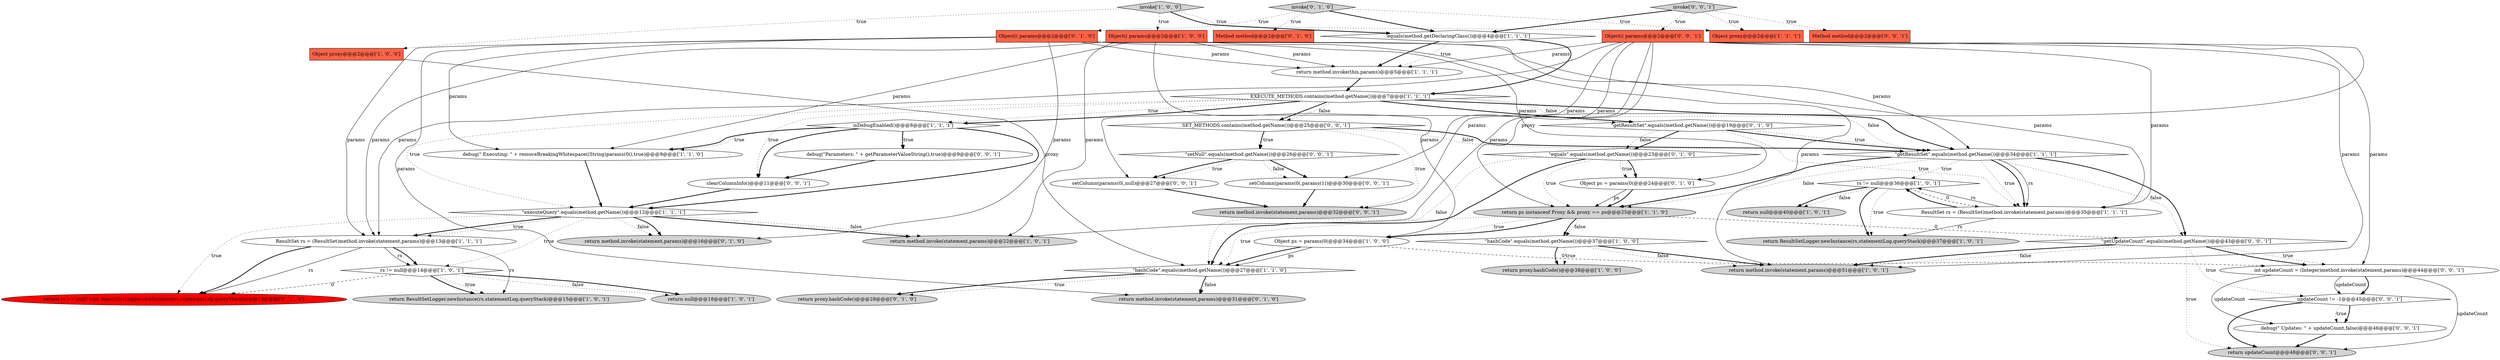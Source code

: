 digraph {
10 [style = filled, label = "invoke['1', '0', '0']", fillcolor = lightgray, shape = diamond image = "AAA0AAABBB1BBB"];
15 [style = filled, label = "\"getResultSet\".equals(method.getName())@@@34@@@['1', '1', '1']", fillcolor = white, shape = diamond image = "AAA0AAABBB1BBB"];
47 [style = filled, label = "clearColumnInfo()@@@11@@@['0', '0', '1']", fillcolor = white, shape = ellipse image = "AAA0AAABBB3BBB"];
4 [style = filled, label = "rs != null@@@36@@@['1', '0', '1']", fillcolor = white, shape = diamond image = "AAA0AAABBB1BBB"];
18 [style = filled, label = ".equals(method.getDeclaringClass())@@@4@@@['1', '1', '1']", fillcolor = white, shape = diamond image = "AAA0AAABBB1BBB"];
28 [style = filled, label = "\"equals\".equals(method.getName())@@@23@@@['0', '1', '0']", fillcolor = white, shape = diamond image = "AAA0AAABBB2BBB"];
13 [style = filled, label = "\"hashCode\".equals(method.getName())@@@27@@@['1', '1', '0']", fillcolor = white, shape = diamond image = "AAA0AAABBB1BBB"];
14 [style = filled, label = "debug(\" Executing: \" + removeBreakingWhitespace((String)params(0(),true)@@@9@@@['1', '1', '0']", fillcolor = white, shape = ellipse image = "AAA0AAABBB1BBB"];
48 [style = filled, label = "\"setNull\".equals(method.getName())@@@26@@@['0', '0', '1']", fillcolor = white, shape = diamond image = "AAA0AAABBB3BBB"];
22 [style = filled, label = "Object ps = params(0(@@@34@@@['1', '0', '0']", fillcolor = white, shape = ellipse image = "AAA0AAABBB1BBB"];
34 [style = filled, label = "invoke['0', '1', '0']", fillcolor = lightgray, shape = diamond image = "AAA0AAABBB2BBB"];
32 [style = filled, label = "Object(( params@@@2@@@['0', '1', '0']", fillcolor = tomato, shape = box image = "AAA0AAABBB2BBB"];
44 [style = filled, label = "debug(\"Parameters: \" + getParameterValueString(),true)@@@9@@@['0', '0', '1']", fillcolor = white, shape = ellipse image = "AAA0AAABBB3BBB"];
2 [style = filled, label = "return null@@@40@@@['1', '0', '1']", fillcolor = lightgray, shape = ellipse image = "AAA0AAABBB1BBB"];
38 [style = filled, label = "Method method@@@2@@@['0', '0', '1']", fillcolor = tomato, shape = box image = "AAA0AAABBB3BBB"];
16 [style = filled, label = "ResultSet rs = (ResultSet)method.invoke(statement,params)@@@13@@@['1', '1', '1']", fillcolor = white, shape = ellipse image = "AAA0AAABBB1BBB"];
29 [style = filled, label = "return method.invoke(statement,params)@@@16@@@['0', '1', '0']", fillcolor = lightgray, shape = ellipse image = "AAA0AAABBB2BBB"];
25 [style = filled, label = "return method.invoke(statement,params)@@@51@@@['1', '0', '1']", fillcolor = lightgray, shape = ellipse image = "AAA0AAABBB1BBB"];
8 [style = filled, label = "isDebugEnabled()@@@8@@@['1', '1', '1']", fillcolor = white, shape = diamond image = "AAA0AAABBB1BBB"];
43 [style = filled, label = "setColumn(params(0(,null)@@@27@@@['0', '0', '1']", fillcolor = white, shape = ellipse image = "AAA0AAABBB3BBB"];
5 [style = filled, label = "Object proxy@@@2@@@['1', '0', '0']", fillcolor = tomato, shape = box image = "AAA0AAABBB1BBB"];
30 [style = filled, label = "\"getResultSet\".equals(method.getName())@@@19@@@['0', '1', '0']", fillcolor = white, shape = diamond image = "AAA0AAABBB2BBB"];
7 [style = filled, label = "rs != null@@@14@@@['1', '0', '1']", fillcolor = white, shape = diamond image = "AAA0AAABBB1BBB"];
36 [style = filled, label = "return method.invoke(statement,params)@@@32@@@['0', '0', '1']", fillcolor = lightgray, shape = ellipse image = "AAA0AAABBB3BBB"];
3 [style = filled, label = "return ps instanceof Proxy && proxy == ps@@@25@@@['1', '1', '0']", fillcolor = lightgray, shape = ellipse image = "AAA0AAABBB1BBB"];
35 [style = filled, label = "Object ps = params(0(@@@24@@@['0', '1', '0']", fillcolor = white, shape = ellipse image = "AAA0AAABBB2BBB"];
45 [style = filled, label = "SET_METHODS.contains(method.getName())@@@25@@@['0', '0', '1']", fillcolor = white, shape = diamond image = "AAA0AAABBB3BBB"];
49 [style = filled, label = "debug(\" Updates: \" + updateCount,false)@@@46@@@['0', '0', '1']", fillcolor = white, shape = ellipse image = "AAA0AAABBB3BBB"];
0 [style = filled, label = "Object(( params@@@2@@@['1', '0', '0']", fillcolor = tomato, shape = box image = "AAA0AAABBB1BBB"];
27 [style = filled, label = "return proxy.hashCode()@@@28@@@['0', '1', '0']", fillcolor = lightgray, shape = ellipse image = "AAA0AAABBB2BBB"];
42 [style = filled, label = "int updateCount = (Integer)method.invoke(statement,params)@@@44@@@['0', '0', '1']", fillcolor = white, shape = ellipse image = "AAA0AAABBB3BBB"];
33 [style = filled, label = "return method.invoke(statement,params)@@@31@@@['0', '1', '0']", fillcolor = lightgray, shape = ellipse image = "AAA0AAABBB2BBB"];
9 [style = filled, label = "return ResultSetLogger.newInstance(rs,statementLog,queryStack)@@@37@@@['1', '0', '1']", fillcolor = lightgray, shape = ellipse image = "AAA0AAABBB1BBB"];
39 [style = filled, label = "\"getUpdateCount\".equals(method.getName())@@@43@@@['0', '0', '1']", fillcolor = white, shape = diamond image = "AAA0AAABBB3BBB"];
11 [style = filled, label = "return proxy.hashCode()@@@38@@@['1', '0', '0']", fillcolor = lightgray, shape = ellipse image = "AAA0AAABBB1BBB"];
6 [style = filled, label = "return method.invoke(this,params)@@@5@@@['1', '1', '1']", fillcolor = white, shape = ellipse image = "AAA0AAABBB1BBB"];
31 [style = filled, label = "Method method@@@2@@@['0', '1', '0']", fillcolor = tomato, shape = box image = "AAA0AAABBB2BBB"];
21 [style = filled, label = "return ResultSetLogger.newInstance(rs,statementLog,queryStack)@@@15@@@['1', '0', '1']", fillcolor = lightgray, shape = ellipse image = "AAA0AAABBB1BBB"];
24 [style = filled, label = "Object proxy@@@2@@@['1', '1', '1']", fillcolor = tomato, shape = box image = "AAA0AAABBB1BBB"];
46 [style = filled, label = "invoke['0', '0', '1']", fillcolor = lightgray, shape = diamond image = "AAA0AAABBB3BBB"];
26 [style = filled, label = "return rs == null? null: ResultSetLogger.newInstance(rs,statementLog,queryStack)@@@13@@@['0', '1', '0']", fillcolor = red, shape = ellipse image = "AAA1AAABBB2BBB"];
50 [style = filled, label = "return updateCount@@@48@@@['0', '0', '1']", fillcolor = lightgray, shape = ellipse image = "AAA0AAABBB3BBB"];
41 [style = filled, label = "Object(( params@@@2@@@['0', '0', '1']", fillcolor = tomato, shape = box image = "AAA0AAABBB3BBB"];
1 [style = filled, label = "\"executeQuery\".equals(method.getName())@@@12@@@['1', '1', '1']", fillcolor = white, shape = diamond image = "AAA0AAABBB1BBB"];
40 [style = filled, label = "updateCount != -1@@@45@@@['0', '0', '1']", fillcolor = white, shape = diamond image = "AAA0AAABBB3BBB"];
20 [style = filled, label = "\"hashCode\".equals(method.getName())@@@37@@@['1', '0', '0']", fillcolor = white, shape = diamond image = "AAA0AAABBB1BBB"];
37 [style = filled, label = "setColumn(params(0(,params(1()@@@30@@@['0', '0', '1']", fillcolor = white, shape = ellipse image = "AAA0AAABBB3BBB"];
19 [style = filled, label = "return method.invoke(statement,params)@@@22@@@['1', '0', '1']", fillcolor = lightgray, shape = ellipse image = "AAA0AAABBB1BBB"];
23 [style = filled, label = "return null@@@18@@@['1', '0', '1']", fillcolor = lightgray, shape = ellipse image = "AAA0AAABBB1BBB"];
17 [style = filled, label = "EXECUTE_METHODS.contains(method.getName())@@@7@@@['1', '1', '1']", fillcolor = white, shape = diamond image = "AAA0AAABBB1BBB"];
12 [style = filled, label = "ResultSet rs = (ResultSet)method.invoke(statement,params)@@@35@@@['1', '1', '1']", fillcolor = white, shape = ellipse image = "AAA0AAABBB1BBB"];
40->49 [style = bold, label=""];
13->27 [style = dotted, label="true"];
20->11 [style = dotted, label="true"];
28->35 [style = dotted, label="true"];
39->25 [style = dotted, label="false"];
17->1 [style = dotted, label="true"];
16->7 [style = bold, label=""];
34->18 [style = bold, label=""];
12->4 [style = solid, label="rs"];
17->45 [style = bold, label=""];
46->24 [style = dotted, label="true"];
41->36 [style = solid, label="params"];
32->33 [style = solid, label="params"];
39->42 [style = dotted, label="true"];
8->44 [style = bold, label=""];
45->48 [style = bold, label=""];
42->49 [style = solid, label="updateCount"];
17->15 [style = dotted, label="false"];
4->12 [style = dashed, label="0"];
15->39 [style = dotted, label="false"];
8->1 [style = bold, label=""];
17->8 [style = dotted, label="true"];
0->25 [style = solid, label="params"];
3->20 [style = dotted, label="false"];
22->42 [style = dashed, label="0"];
30->28 [style = bold, label=""];
48->43 [style = bold, label=""];
41->37 [style = solid, label="params"];
8->47 [style = bold, label=""];
41->25 [style = solid, label="params"];
13->33 [style = dotted, label="false"];
48->43 [style = dotted, label="true"];
7->26 [style = dashed, label="0"];
1->29 [style = dotted, label="false"];
44->47 [style = bold, label=""];
22->13 [style = solid, label="ps"];
22->13 [style = bold, label=""];
40->49 [style = dotted, label="true"];
48->37 [style = bold, label=""];
40->50 [style = bold, label=""];
42->50 [style = solid, label="updateCount"];
37->36 [style = bold, label=""];
17->30 [style = dotted, label="false"];
17->45 [style = dotted, label="false"];
3->39 [style = dashed, label="0"];
0->6 [style = solid, label="params"];
16->26 [style = bold, label=""];
30->12 [style = dotted, label="true"];
4->2 [style = bold, label=""];
20->25 [style = bold, label=""];
42->40 [style = bold, label=""];
18->6 [style = dotted, label="true"];
35->3 [style = solid, label="ps"];
28->35 [style = bold, label=""];
1->26 [style = dotted, label="true"];
34->31 [style = dotted, label="true"];
45->48 [style = dotted, label="true"];
32->29 [style = solid, label="params"];
16->7 [style = solid, label="rs"];
1->16 [style = bold, label=""];
20->25 [style = dotted, label="false"];
10->24 [style = dotted, label="true"];
8->14 [style = dotted, label="true"];
7->23 [style = bold, label=""];
0->19 [style = solid, label="params"];
32->16 [style = solid, label="params"];
30->28 [style = dotted, label="false"];
17->15 [style = bold, label=""];
15->12 [style = dotted, label="true"];
10->0 [style = dotted, label="true"];
39->40 [style = dotted, label="true"];
15->12 [style = bold, label=""];
39->25 [style = bold, label=""];
1->19 [style = bold, label=""];
7->21 [style = dotted, label="true"];
39->42 [style = bold, label=""];
30->15 [style = bold, label=""];
47->1 [style = bold, label=""];
6->17 [style = bold, label=""];
17->8 [style = bold, label=""];
4->9 [style = bold, label=""];
10->18 [style = bold, label=""];
34->24 [style = dotted, label="true"];
41->19 [style = solid, label="params"];
35->3 [style = bold, label=""];
45->15 [style = bold, label=""];
39->50 [style = dotted, label="true"];
28->3 [style = dotted, label="true"];
43->36 [style = bold, label=""];
41->16 [style = solid, label="params"];
8->14 [style = bold, label=""];
15->3 [style = bold, label=""];
46->18 [style = bold, label=""];
49->50 [style = bold, label=""];
0->12 [style = solid, label="params"];
17->47 [style = dotted, label="true"];
0->14 [style = solid, label="params"];
41->12 [style = solid, label="params"];
4->2 [style = dotted, label="false"];
13->27 [style = bold, label=""];
18->6 [style = bold, label=""];
28->13 [style = dotted, label="false"];
16->21 [style = solid, label="rs"];
1->16 [style = dotted, label="true"];
32->6 [style = solid, label="params"];
46->38 [style = dotted, label="true"];
1->29 [style = bold, label=""];
32->35 [style = solid, label="params"];
5->13 [style = solid, label="proxy"];
3->13 [style = dotted, label="true"];
20->11 [style = bold, label=""];
7->23 [style = dotted, label="false"];
34->32 [style = dotted, label="true"];
15->3 [style = dotted, label="false"];
16->26 [style = solid, label="rs"];
41->43 [style = solid, label="params"];
41->42 [style = solid, label="params"];
41->6 [style = solid, label="params"];
32->14 [style = solid, label="params"];
18->17 [style = bold, label=""];
28->13 [style = bold, label=""];
17->30 [style = bold, label=""];
8->44 [style = dotted, label="true"];
48->37 [style = dotted, label="false"];
45->15 [style = dotted, label="false"];
46->41 [style = dotted, label="true"];
10->5 [style = dotted, label="true"];
3->22 [style = bold, label=""];
1->19 [style = dotted, label="false"];
15->4 [style = dotted, label="true"];
14->1 [style = bold, label=""];
1->7 [style = dotted, label="true"];
32->15 [style = solid, label="params"];
3->20 [style = bold, label=""];
42->40 [style = solid, label="updateCount"];
12->4 [style = bold, label=""];
15->39 [style = bold, label=""];
3->22 [style = dotted, label="true"];
0->16 [style = solid, label="params"];
12->9 [style = solid, label="rs"];
45->36 [style = dotted, label="true"];
7->21 [style = bold, label=""];
0->22 [style = solid, label="params"];
4->9 [style = dotted, label="true"];
24->3 [style = solid, label="proxy"];
13->33 [style = bold, label=""];
30->15 [style = dotted, label="true"];
15->12 [style = solid, label="rs"];
}
